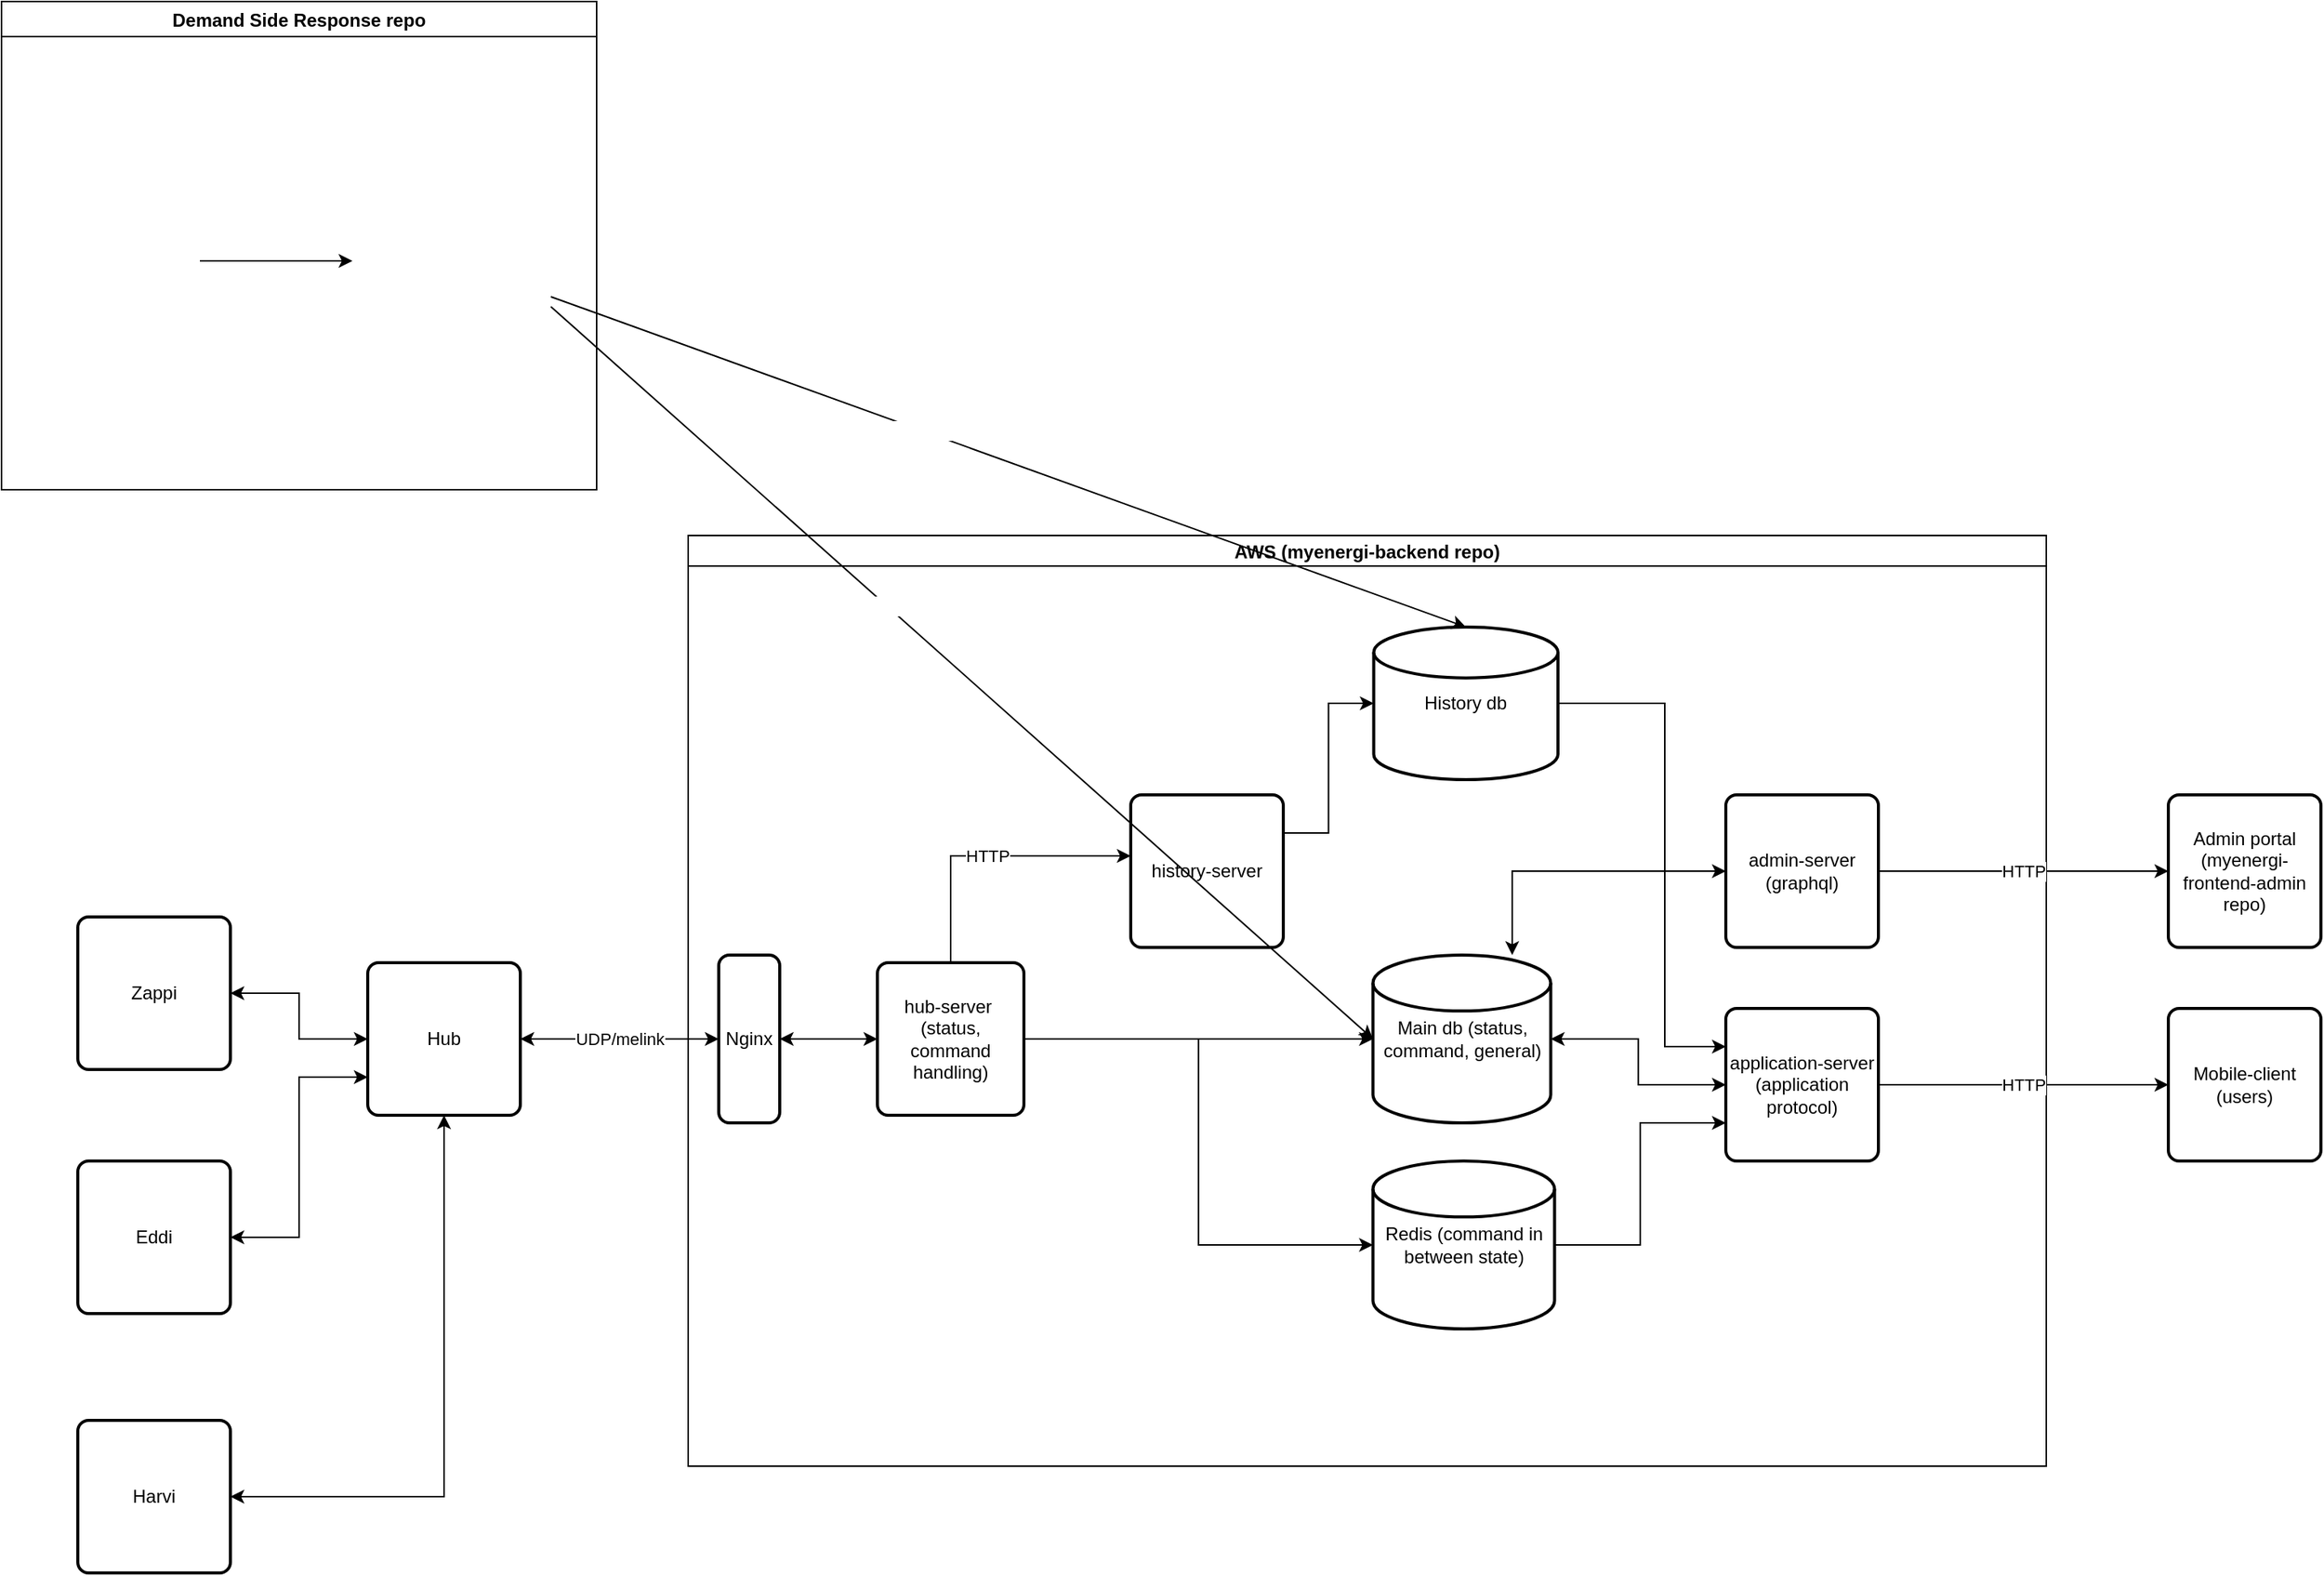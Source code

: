 <mxfile>
    <diagram id="_VOX_6GnGBDnzoFW_j9s" name="Page-1">
        <mxGraphModel dx="3127" dy="2238" grid="1" gridSize="10" guides="1" tooltips="1" connect="1" arrows="1" fold="1" page="1" pageScale="1" pageWidth="827" pageHeight="1169" math="0" shadow="0">
            <root>
                <mxCell id="0"/>
                <mxCell id="1" parent="0"/>
                <mxCell id="uOjnkRXZycHW39kr9KK--5" value="AWS (myenergi-backend repo)" style="swimlane;startSize=20;" parent="1" vertex="1">
                    <mxGeometry x="150" y="-180" width="890" height="610" as="geometry"/>
                </mxCell>
                <mxCell id="uOjnkRXZycHW39kr9KK--32" style="edgeStyle=orthogonalEdgeStyle;rounded=0;orthogonalLoop=1;jettySize=auto;html=1;entryX=0;entryY=0.5;entryDx=0;entryDy=0;startArrow=classic;startFill=1;" parent="uOjnkRXZycHW39kr9KK--5" source="uOjnkRXZycHW39kr9KK--8" target="uOjnkRXZycHW39kr9KK--22" edge="1">
                    <mxGeometry relative="1" as="geometry"/>
                </mxCell>
                <mxCell id="uOjnkRXZycHW39kr9KK--43" style="edgeStyle=orthogonalEdgeStyle;rounded=0;orthogonalLoop=1;jettySize=auto;html=1;entryX=0;entryY=0.5;entryDx=0;entryDy=0;startArrow=classic;startFill=1;" parent="uOjnkRXZycHW39kr9KK--5" source="uOjnkRXZycHW39kr9KK--8" target="uOjnkRXZycHW39kr9KK--18" edge="1">
                    <mxGeometry relative="1" as="geometry">
                        <Array as="points">
                            <mxPoint x="540" y="220"/>
                        </Array>
                    </mxGeometry>
                </mxCell>
                <mxCell id="uOjnkRXZycHW39kr9KK--8" value="Main db (status, command, general)" style="strokeWidth=2;html=1;shape=mxgraph.flowchart.database;whiteSpace=wrap;" parent="uOjnkRXZycHW39kr9KK--5" vertex="1">
                    <mxGeometry x="448.75" y="275" width="116.5" height="110" as="geometry"/>
                </mxCell>
                <mxCell id="uOjnkRXZycHW39kr9KK--34" style="edgeStyle=orthogonalEdgeStyle;rounded=0;orthogonalLoop=1;jettySize=auto;html=1;entryX=0;entryY=0.25;entryDx=0;entryDy=0;" parent="uOjnkRXZycHW39kr9KK--5" source="uOjnkRXZycHW39kr9KK--9" target="uOjnkRXZycHW39kr9KK--22" edge="1">
                    <mxGeometry relative="1" as="geometry">
                        <Array as="points">
                            <mxPoint x="640" y="110"/>
                            <mxPoint x="640" y="335"/>
                        </Array>
                    </mxGeometry>
                </mxCell>
                <mxCell id="uOjnkRXZycHW39kr9KK--9" value="History db" style="strokeWidth=2;html=1;shape=mxgraph.flowchart.database;whiteSpace=wrap;" parent="uOjnkRXZycHW39kr9KK--5" vertex="1">
                    <mxGeometry x="449.25" y="60" width="120.75" height="100" as="geometry"/>
                </mxCell>
                <mxCell id="uOjnkRXZycHW39kr9KK--16" style="edgeStyle=orthogonalEdgeStyle;rounded=0;orthogonalLoop=1;jettySize=auto;html=1;exitX=1;exitY=0.5;exitDx=0;exitDy=0;entryX=0;entryY=0.5;entryDx=0;entryDy=0;startArrow=classic;startFill=1;" parent="uOjnkRXZycHW39kr9KK--5" source="uOjnkRXZycHW39kr9KK--11" target="uOjnkRXZycHW39kr9KK--15" edge="1">
                    <mxGeometry relative="1" as="geometry"/>
                </mxCell>
                <mxCell id="uOjnkRXZycHW39kr9KK--11" value="Nginx" style="rounded=1;whiteSpace=wrap;html=1;absoluteArcSize=1;arcSize=14;strokeWidth=2;" parent="uOjnkRXZycHW39kr9KK--5" vertex="1">
                    <mxGeometry x="20" y="275" width="40" height="110" as="geometry"/>
                </mxCell>
                <mxCell id="uOjnkRXZycHW39kr9KK--19" value="HTTP" style="edgeStyle=orthogonalEdgeStyle;rounded=0;orthogonalLoop=1;jettySize=auto;html=1;" parent="uOjnkRXZycHW39kr9KK--5" source="uOjnkRXZycHW39kr9KK--15" target="uOjnkRXZycHW39kr9KK--17" edge="1">
                    <mxGeometry relative="1" as="geometry">
                        <Array as="points">
                            <mxPoint x="172" y="210"/>
                        </Array>
                    </mxGeometry>
                </mxCell>
                <mxCell id="uOjnkRXZycHW39kr9KK--35" style="edgeStyle=orthogonalEdgeStyle;rounded=0;orthogonalLoop=1;jettySize=auto;html=1;entryX=0;entryY=0.5;entryDx=0;entryDy=0;entryPerimeter=0;" parent="uOjnkRXZycHW39kr9KK--5" source="uOjnkRXZycHW39kr9KK--15" target="uOjnkRXZycHW39kr9KK--8" edge="1">
                    <mxGeometry relative="1" as="geometry"/>
                </mxCell>
                <mxCell id="uOjnkRXZycHW39kr9KK--36" style="edgeStyle=orthogonalEdgeStyle;rounded=0;orthogonalLoop=1;jettySize=auto;html=1;entryX=0;entryY=0.5;entryDx=0;entryDy=0;entryPerimeter=0;" parent="uOjnkRXZycHW39kr9KK--5" source="uOjnkRXZycHW39kr9KK--15" target="uOjnkRXZycHW39kr9KK--28" edge="1">
                    <mxGeometry relative="1" as="geometry"/>
                </mxCell>
                <mxCell id="uOjnkRXZycHW39kr9KK--15" value="hub-server&amp;nbsp;&lt;br&gt;(status, command handling)" style="rounded=1;whiteSpace=wrap;html=1;absoluteArcSize=1;arcSize=14;strokeWidth=2;" parent="uOjnkRXZycHW39kr9KK--5" vertex="1">
                    <mxGeometry x="124" y="280" width="96" height="100" as="geometry"/>
                </mxCell>
                <mxCell id="uOjnkRXZycHW39kr9KK--29" style="edgeStyle=orthogonalEdgeStyle;rounded=0;orthogonalLoop=1;jettySize=auto;html=1;exitX=1;exitY=0.25;exitDx=0;exitDy=0;entryX=0;entryY=0.5;entryDx=0;entryDy=0;entryPerimeter=0;" parent="uOjnkRXZycHW39kr9KK--5" source="uOjnkRXZycHW39kr9KK--17" target="uOjnkRXZycHW39kr9KK--9" edge="1">
                    <mxGeometry relative="1" as="geometry"/>
                </mxCell>
                <mxCell id="uOjnkRXZycHW39kr9KK--17" value="history-server" style="rounded=1;whiteSpace=wrap;html=1;absoluteArcSize=1;arcSize=14;strokeWidth=2;" parent="uOjnkRXZycHW39kr9KK--5" vertex="1">
                    <mxGeometry x="290" y="170" width="100" height="100" as="geometry"/>
                </mxCell>
                <mxCell id="uOjnkRXZycHW39kr9KK--18" value="admin-server (graphql)" style="rounded=1;whiteSpace=wrap;html=1;absoluteArcSize=1;arcSize=14;strokeWidth=2;" parent="uOjnkRXZycHW39kr9KK--5" vertex="1">
                    <mxGeometry x="680" y="170" width="100" height="100" as="geometry"/>
                </mxCell>
                <mxCell id="uOjnkRXZycHW39kr9KK--22" value="application-server (application protocol)" style="rounded=1;whiteSpace=wrap;html=1;absoluteArcSize=1;arcSize=14;strokeWidth=2;" parent="uOjnkRXZycHW39kr9KK--5" vertex="1">
                    <mxGeometry x="680" y="310" width="100" height="100" as="geometry"/>
                </mxCell>
                <mxCell id="uOjnkRXZycHW39kr9KK--37" style="edgeStyle=orthogonalEdgeStyle;rounded=0;orthogonalLoop=1;jettySize=auto;html=1;entryX=0;entryY=0.75;entryDx=0;entryDy=0;" parent="uOjnkRXZycHW39kr9KK--5" source="uOjnkRXZycHW39kr9KK--28" target="uOjnkRXZycHW39kr9KK--22" edge="1">
                    <mxGeometry relative="1" as="geometry"/>
                </mxCell>
                <mxCell id="uOjnkRXZycHW39kr9KK--28" value="Redis (command in between state)" style="strokeWidth=2;html=1;shape=mxgraph.flowchart.database;whiteSpace=wrap;" parent="uOjnkRXZycHW39kr9KK--5" vertex="1">
                    <mxGeometry x="448.75" y="410" width="119" height="110" as="geometry"/>
                </mxCell>
                <mxCell id="uOjnkRXZycHW39kr9KK--10" value="Hub" style="rounded=1;whiteSpace=wrap;html=1;absoluteArcSize=1;arcSize=14;strokeWidth=2;" parent="1" vertex="1">
                    <mxGeometry x="-60" y="100" width="100" height="100" as="geometry"/>
                </mxCell>
                <mxCell id="uOjnkRXZycHW39kr9KK--14" value="UDP/melink" style="edgeStyle=orthogonalEdgeStyle;rounded=0;orthogonalLoop=1;jettySize=auto;html=1;startArrow=classic;startFill=1;" parent="1" source="uOjnkRXZycHW39kr9KK--10" target="uOjnkRXZycHW39kr9KK--11" edge="1">
                    <mxGeometry relative="1" as="geometry">
                        <Array as="points">
                            <mxPoint x="20" y="115"/>
                        </Array>
                    </mxGeometry>
                </mxCell>
                <mxCell id="uOjnkRXZycHW39kr9KK--21" value="Mobile-client (users)" style="rounded=1;whiteSpace=wrap;html=1;absoluteArcSize=1;arcSize=14;strokeWidth=2;" parent="1" vertex="1">
                    <mxGeometry x="1120" y="130" width="100" height="100" as="geometry"/>
                </mxCell>
                <mxCell id="uOjnkRXZycHW39kr9KK--23" value="Admin portal (myenergi-frontend-admin repo)" style="rounded=1;whiteSpace=wrap;html=1;absoluteArcSize=1;arcSize=14;strokeWidth=2;" parent="1" vertex="1">
                    <mxGeometry x="1120" y="-10" width="100" height="100" as="geometry"/>
                </mxCell>
                <mxCell id="uOjnkRXZycHW39kr9KK--24" value="HTTP" style="edgeStyle=orthogonalEdgeStyle;rounded=0;orthogonalLoop=1;jettySize=auto;html=1;" parent="1" source="uOjnkRXZycHW39kr9KK--22" target="uOjnkRXZycHW39kr9KK--21" edge="1">
                    <mxGeometry relative="1" as="geometry"/>
                </mxCell>
                <mxCell id="uOjnkRXZycHW39kr9KK--25" value="HTTP" style="edgeStyle=orthogonalEdgeStyle;rounded=0;orthogonalLoop=1;jettySize=auto;html=1;exitX=1;exitY=0.5;exitDx=0;exitDy=0;" parent="1" source="uOjnkRXZycHW39kr9KK--18" target="uOjnkRXZycHW39kr9KK--23" edge="1">
                    <mxGeometry relative="1" as="geometry"/>
                </mxCell>
                <mxCell id="uOjnkRXZycHW39kr9KK--50" style="edgeStyle=orthogonalEdgeStyle;rounded=0;orthogonalLoop=1;jettySize=auto;html=1;exitX=1;exitY=0.5;exitDx=0;exitDy=0;entryX=0;entryY=0.5;entryDx=0;entryDy=0;startArrow=classic;startFill=1;" parent="1" source="uOjnkRXZycHW39kr9KK--47" target="uOjnkRXZycHW39kr9KK--10" edge="1">
                    <mxGeometry relative="1" as="geometry"/>
                </mxCell>
                <mxCell id="uOjnkRXZycHW39kr9KK--47" value="Zappi" style="rounded=1;whiteSpace=wrap;html=1;absoluteArcSize=1;arcSize=14;strokeWidth=2;" parent="1" vertex="1">
                    <mxGeometry x="-250" y="70" width="100" height="100" as="geometry"/>
                </mxCell>
                <mxCell id="uOjnkRXZycHW39kr9KK--51" style="edgeStyle=orthogonalEdgeStyle;rounded=0;orthogonalLoop=1;jettySize=auto;html=1;exitX=1;exitY=0.5;exitDx=0;exitDy=0;entryX=0;entryY=0.75;entryDx=0;entryDy=0;startArrow=classic;startFill=1;" parent="1" source="uOjnkRXZycHW39kr9KK--48" target="uOjnkRXZycHW39kr9KK--10" edge="1">
                    <mxGeometry relative="1" as="geometry"/>
                </mxCell>
                <mxCell id="uOjnkRXZycHW39kr9KK--48" value="Eddi" style="rounded=1;whiteSpace=wrap;html=1;absoluteArcSize=1;arcSize=14;strokeWidth=2;" parent="1" vertex="1">
                    <mxGeometry x="-250" y="230" width="100" height="100" as="geometry"/>
                </mxCell>
                <mxCell id="uOjnkRXZycHW39kr9KK--52" style="edgeStyle=orthogonalEdgeStyle;rounded=0;orthogonalLoop=1;jettySize=auto;html=1;entryX=0.5;entryY=1;entryDx=0;entryDy=0;startArrow=classic;startFill=1;" parent="1" source="uOjnkRXZycHW39kr9KK--49" target="uOjnkRXZycHW39kr9KK--10" edge="1">
                    <mxGeometry relative="1" as="geometry"/>
                </mxCell>
                <mxCell id="uOjnkRXZycHW39kr9KK--49" value="Harvi" style="rounded=1;whiteSpace=wrap;html=1;absoluteArcSize=1;arcSize=14;strokeWidth=2;" parent="1" vertex="1">
                    <mxGeometry x="-250" y="400" width="100" height="100" as="geometry"/>
                </mxCell>
                <mxCell id="5" value="Demand Side Response repo" style="swimlane;" parent="1" vertex="1">
                    <mxGeometry x="-300" y="-530" width="390" height="320" as="geometry"/>
                </mxCell>
                <mxCell id="2" value="&lt;font color=&quot;#ffffff&quot;&gt;&lt;i&gt;AWS LAMDA + GATEWAY&lt;/i&gt;&lt;br&gt;&lt;br&gt;DSR&amp;nbsp; API&lt;/font&gt;" style="rounded=1;whiteSpace=wrap;html=1;absoluteArcSize=1;arcSize=14;strokeWidth=2;strokeColor=#FFFFFF;" parent="5" vertex="1">
                    <mxGeometry x="20" y="120" width="110" height="100" as="geometry"/>
                </mxCell>
                <mxCell id="8" value="&lt;font color=&quot;#ffffff&quot;&gt;&lt;i&gt;AWS FARGATE&lt;br&gt;&lt;/i&gt;&lt;br&gt;HASURA&amp;nbsp; API&amp;nbsp;&lt;br&gt;&lt;br&gt;Connections:&lt;br&gt;history-db&lt;br&gt;main-db&lt;br&gt;&lt;/font&gt;" style="rounded=1;whiteSpace=wrap;html=1;absoluteArcSize=1;arcSize=14;strokeWidth=2;strokeColor=#FFFFFF;" parent="5" vertex="1">
                    <mxGeometry x="230" y="110" width="130" height="120" as="geometry"/>
                </mxCell>
                <mxCell id="10" style="edgeStyle=none;html=1;entryX=0;entryY=0.5;entryDx=0;entryDy=0;fontColor=#FFFFFF;" parent="5" source="2" target="8" edge="1">
                    <mxGeometry relative="1" as="geometry"/>
                </mxCell>
                <mxCell id="11" style="edgeStyle=none;html=1;entryX=0.5;entryY=0;entryDx=0;entryDy=0;entryPerimeter=0;fontColor=#FFFFFF;" parent="1" source="8" target="uOjnkRXZycHW39kr9KK--9" edge="1">
                    <mxGeometry relative="1" as="geometry"/>
                </mxCell>
                <mxCell id="14" value="POSTGRES CONNECTION" style="edgeLabel;html=1;align=center;verticalAlign=middle;resizable=0;points=[];fontColor=#FFFFFF;" parent="11" vertex="1" connectable="0">
                    <mxGeometry x="-0.221" y="-3" relative="1" as="geometry">
                        <mxPoint as="offset"/>
                    </mxGeometry>
                </mxCell>
                <mxCell id="13" style="edgeStyle=none;html=1;entryX=0;entryY=0.5;entryDx=0;entryDy=0;entryPerimeter=0;fontColor=#FFFFFF;exitX=1;exitY=0.75;exitDx=0;exitDy=0;" parent="1" source="8" target="uOjnkRXZycHW39kr9KK--8" edge="1">
                    <mxGeometry relative="1" as="geometry">
                        <mxPoint x="150" y="-360" as="sourcePoint"/>
                    </mxGeometry>
                </mxCell>
                <mxCell id="15" value="&lt;span style=&quot;color: rgba(0 , 0 , 0 , 0) ; font-family: monospace ; font-size: 0px&quot;&gt;%3CmxGraphModel%3E%3Croot%3E%3CmxCell%20id%3D%220%22%2F%3E%3CmxCell%20id%3D%221%22%20parent%3D%220%22%2F%3E%3CmxCell%20id%3D%222%22%20value%3D%22POSTGRES%20CONNECTION%22%20style%3D%22edgeLabel%3Bhtml%3D1%3Balign%3Dcenter%3BverticalAlign%3Dmiddle%3Bresizable%3D0%3Bpoints%3D%5B%5D%3BfontColor%3D%23FFFFFF%3B%22%20vertex%3D%221%22%20connectable%3D%220%22%20parent%3D%221%22%3E%3CmxGeometry%20x%3D%22274.808%22%20y%3D%22-297.874%22%20as%3D%22geometry%22%2F%3E%3C%2FmxCell%3E%3C%2Froot%3E%3C%2FmxGraphModel%3E&lt;/span&gt;" style="edgeLabel;html=1;align=center;verticalAlign=middle;resizable=0;points=[];fontColor=#FFFFFF;" parent="13" vertex="1" connectable="0">
                    <mxGeometry x="-0.224" y="4" relative="1" as="geometry">
                        <mxPoint as="offset"/>
                    </mxGeometry>
                </mxCell>
                <mxCell id="16" value="POSTGRES CONNECTION" style="edgeLabel;html=1;align=center;verticalAlign=middle;resizable=0;points=[];fontColor=#FFFFFF;" parent="13" vertex="1" connectable="0">
                    <mxGeometry x="-0.18" y="1" relative="1" as="geometry">
                        <mxPoint as="offset"/>
                    </mxGeometry>
                </mxCell>
            </root>
        </mxGraphModel>
    </diagram>
</mxfile>